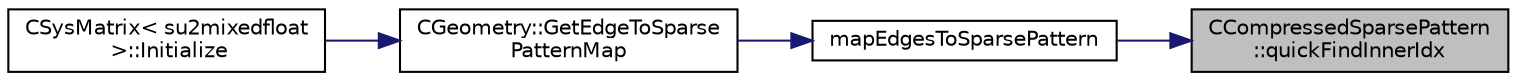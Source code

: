 digraph "CCompressedSparsePattern::quickFindInnerIdx"
{
 // LATEX_PDF_SIZE
  edge [fontname="Helvetica",fontsize="10",labelfontname="Helvetica",labelfontsize="10"];
  node [fontname="Helvetica",fontsize="10",shape=record];
  rankdir="RL";
  Node1 [label="CCompressedSparsePattern\l::quickFindInnerIdx",height=0.2,width=0.4,color="black", fillcolor="grey75", style="filled", fontcolor="black",tooltip=" "];
  Node1 -> Node2 [dir="back",color="midnightblue",fontsize="10",style="solid",fontname="Helvetica"];
  Node2 [label="mapEdgesToSparsePattern",height=0.2,width=0.4,color="black", fillcolor="white", style="filled",URL="$group__Graph.html#ga77faf8c3c00702c258004b766e256874",tooltip="Build a lookup table of the absolute positions of the non zero entries of a compressed sparse pattern..."];
  Node2 -> Node3 [dir="back",color="midnightblue",fontsize="10",style="solid",fontname="Helvetica"];
  Node3 [label="CGeometry::GetEdgeToSparse\lPatternMap",height=0.2,width=0.4,color="black", fillcolor="white", style="filled",URL="$classCGeometry.html#a23b0c8683a48437d049bdfd8ca05a216",tooltip="Get the edge to sparse pattern map."];
  Node3 -> Node4 [dir="back",color="midnightblue",fontsize="10",style="solid",fontname="Helvetica"];
  Node4 [label="CSysMatrix\< su2mixedfloat\l \>::Initialize",height=0.2,width=0.4,color="black", fillcolor="white", style="filled",URL="$classCSysMatrix.html#ae17220ac30c2abcc7fdd3c5dc8f04571",tooltip="Initializes the sparse matrix."];
}
